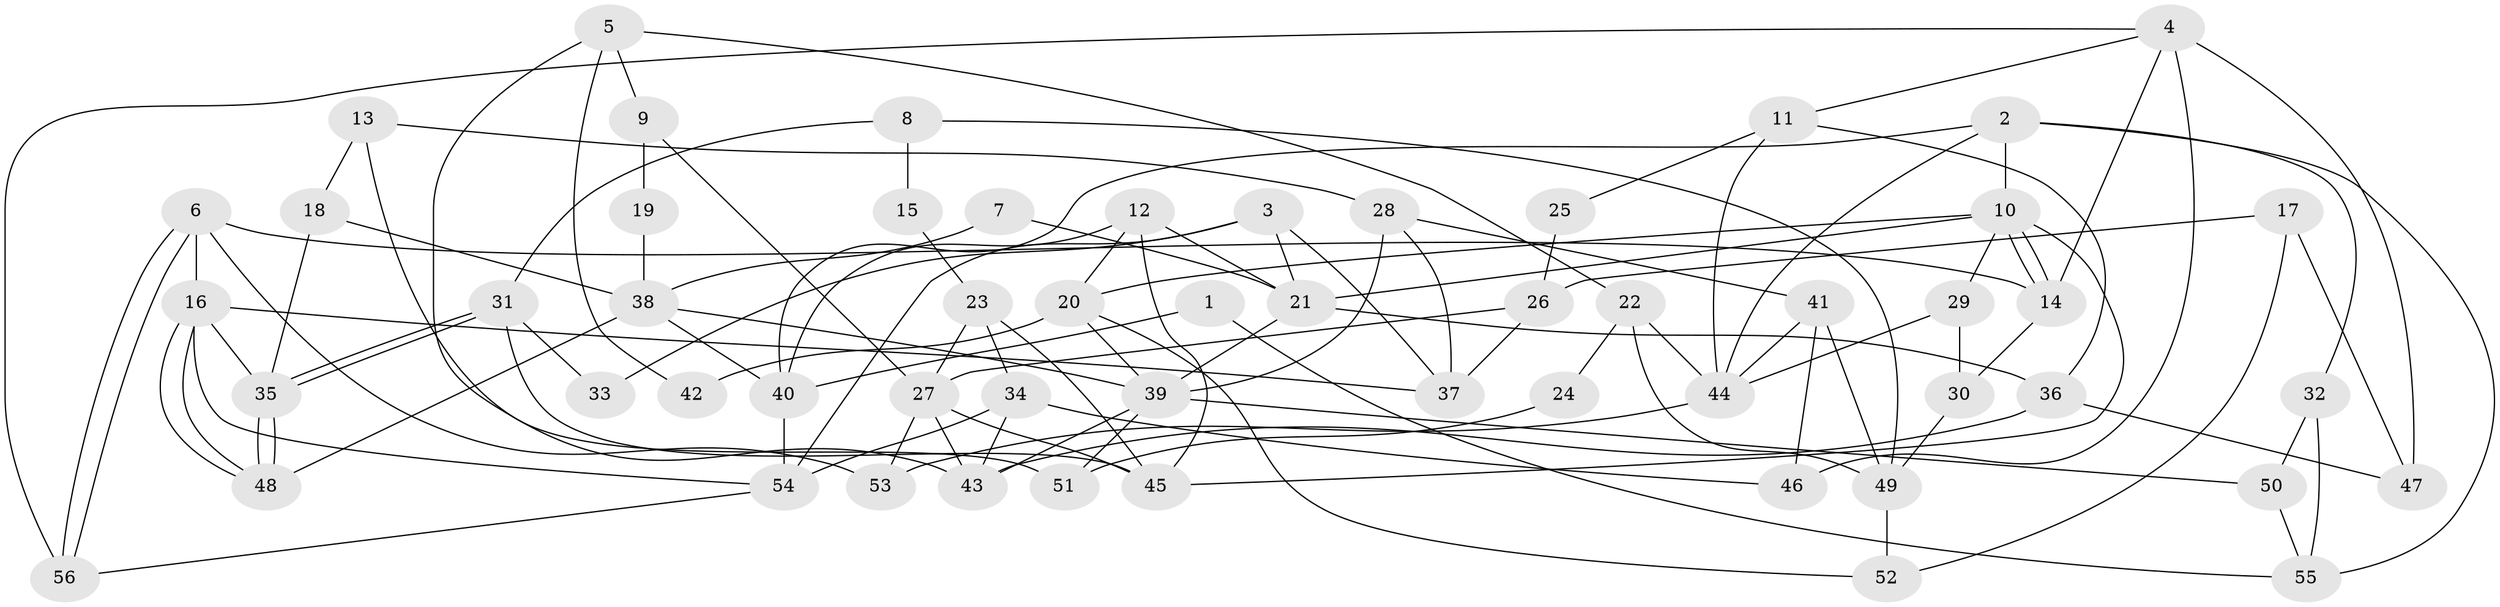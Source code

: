// coarse degree distribution, {2: 0.22727272727272727, 12: 0.045454545454545456, 8: 0.22727272727272727, 9: 0.045454545454545456, 7: 0.09090909090909091, 3: 0.09090909090909091, 4: 0.13636363636363635, 5: 0.13636363636363635}
// Generated by graph-tools (version 1.1) at 2025/18/03/04/25 18:18:40]
// undirected, 56 vertices, 112 edges
graph export_dot {
graph [start="1"]
  node [color=gray90,style=filled];
  1;
  2;
  3;
  4;
  5;
  6;
  7;
  8;
  9;
  10;
  11;
  12;
  13;
  14;
  15;
  16;
  17;
  18;
  19;
  20;
  21;
  22;
  23;
  24;
  25;
  26;
  27;
  28;
  29;
  30;
  31;
  32;
  33;
  34;
  35;
  36;
  37;
  38;
  39;
  40;
  41;
  42;
  43;
  44;
  45;
  46;
  47;
  48;
  49;
  50;
  51;
  52;
  53;
  54;
  55;
  56;
  1 -- 55;
  1 -- 40;
  2 -- 40;
  2 -- 44;
  2 -- 10;
  2 -- 32;
  2 -- 55;
  3 -- 54;
  3 -- 21;
  3 -- 33;
  3 -- 37;
  4 -- 14;
  4 -- 47;
  4 -- 11;
  4 -- 46;
  4 -- 56;
  5 -- 22;
  5 -- 43;
  5 -- 9;
  5 -- 42;
  6 -- 16;
  6 -- 56;
  6 -- 56;
  6 -- 14;
  6 -- 53;
  7 -- 21;
  7 -- 38;
  8 -- 31;
  8 -- 49;
  8 -- 15;
  9 -- 27;
  9 -- 19;
  10 -- 14;
  10 -- 14;
  10 -- 20;
  10 -- 21;
  10 -- 29;
  10 -- 45;
  11 -- 36;
  11 -- 25;
  11 -- 44;
  12 -- 20;
  12 -- 21;
  12 -- 40;
  12 -- 45;
  13 -- 18;
  13 -- 28;
  13 -- 51;
  14 -- 30;
  15 -- 23;
  16 -- 35;
  16 -- 48;
  16 -- 48;
  16 -- 37;
  16 -- 54;
  17 -- 52;
  17 -- 26;
  17 -- 47;
  18 -- 38;
  18 -- 35;
  19 -- 38;
  20 -- 39;
  20 -- 42;
  20 -- 52;
  21 -- 39;
  21 -- 36;
  22 -- 49;
  22 -- 44;
  22 -- 24;
  23 -- 34;
  23 -- 45;
  23 -- 27;
  24 -- 51;
  25 -- 26;
  26 -- 37;
  26 -- 27;
  27 -- 45;
  27 -- 43;
  27 -- 53;
  28 -- 37;
  28 -- 39;
  28 -- 41;
  29 -- 44;
  29 -- 30;
  30 -- 49;
  31 -- 45;
  31 -- 35;
  31 -- 35;
  31 -- 33;
  32 -- 55;
  32 -- 50;
  34 -- 46;
  34 -- 54;
  34 -- 43;
  35 -- 48;
  35 -- 48;
  36 -- 43;
  36 -- 47;
  38 -- 40;
  38 -- 48;
  38 -- 39;
  39 -- 43;
  39 -- 50;
  39 -- 51;
  40 -- 54;
  41 -- 44;
  41 -- 46;
  41 -- 49;
  44 -- 53;
  49 -- 52;
  50 -- 55;
  54 -- 56;
}
